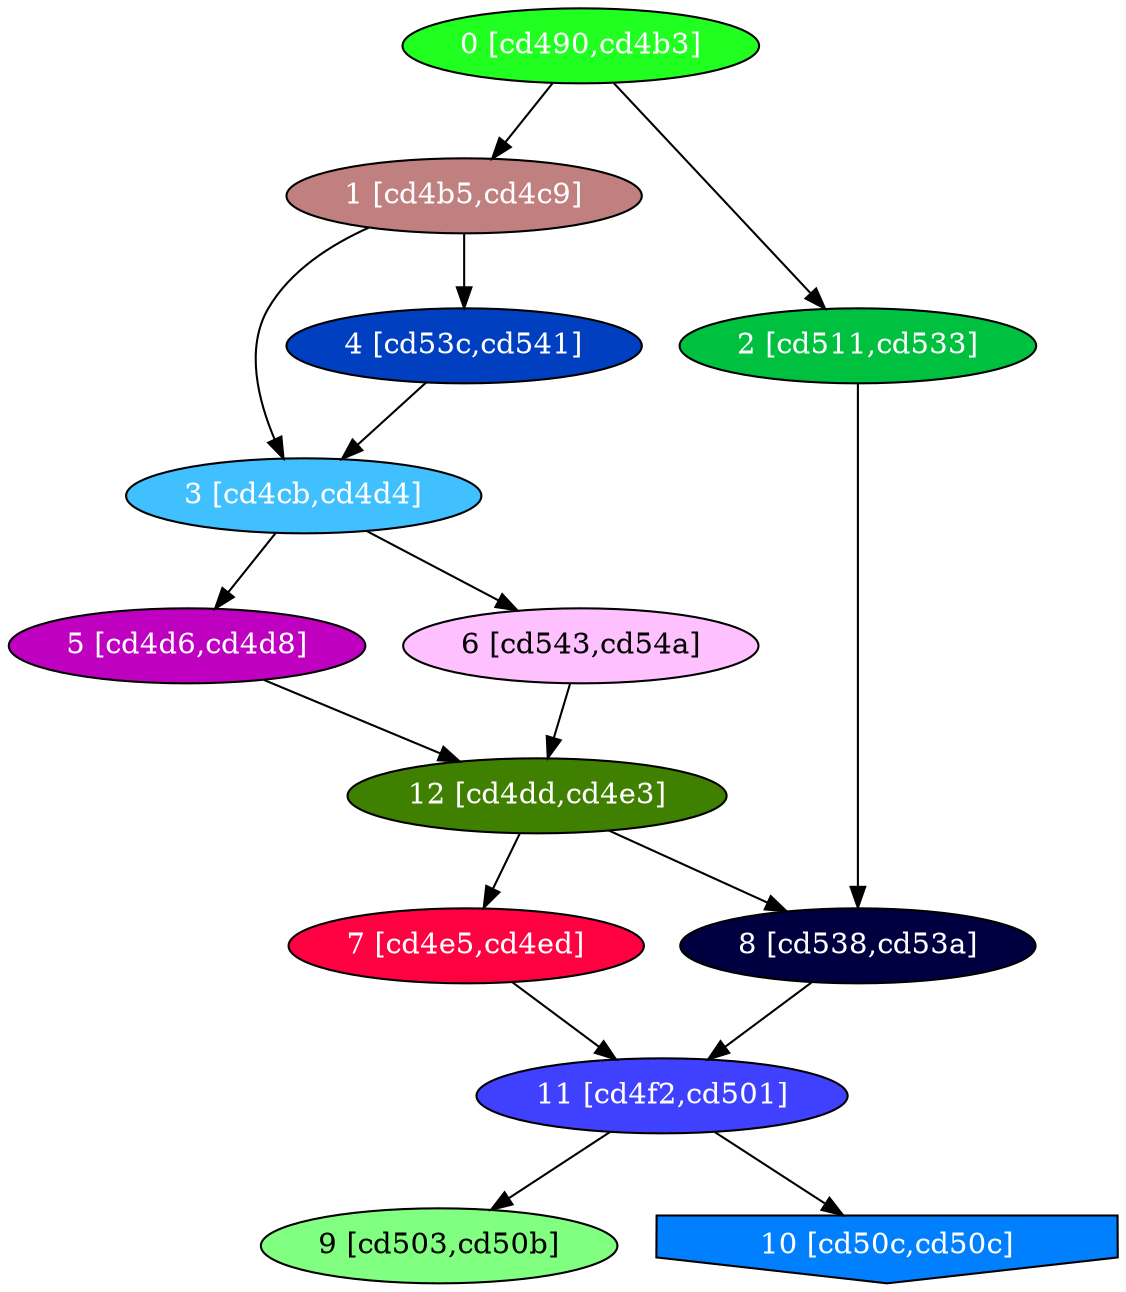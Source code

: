 diGraph libnss3{
	libnss3_0  [style=filled fillcolor="#20FF20" fontcolor="#ffffff" shape=oval label="0 [cd490,cd4b3]"]
	libnss3_1  [style=filled fillcolor="#C08080" fontcolor="#ffffff" shape=oval label="1 [cd4b5,cd4c9]"]
	libnss3_2  [style=filled fillcolor="#00C040" fontcolor="#ffffff" shape=oval label="2 [cd511,cd533]"]
	libnss3_3  [style=filled fillcolor="#40C0FF" fontcolor="#ffffff" shape=oval label="3 [cd4cb,cd4d4]"]
	libnss3_4  [style=filled fillcolor="#0040C0" fontcolor="#ffffff" shape=oval label="4 [cd53c,cd541]"]
	libnss3_5  [style=filled fillcolor="#C000C0" fontcolor="#ffffff" shape=oval label="5 [cd4d6,cd4d8]"]
	libnss3_6  [style=filled fillcolor="#FFC0FF" fontcolor="#000000" shape=oval label="6 [cd543,cd54a]"]
	libnss3_7  [style=filled fillcolor="#FF0040" fontcolor="#ffffff" shape=oval label="7 [cd4e5,cd4ed]"]
	libnss3_8  [style=filled fillcolor="#000040" fontcolor="#ffffff" shape=oval label="8 [cd538,cd53a]"]
	libnss3_9  [style=filled fillcolor="#80FF80" fontcolor="#000000" shape=oval label="9 [cd503,cd50b]"]
	libnss3_a  [style=filled fillcolor="#0080FF" fontcolor="#ffffff" shape=invhouse label="10 [cd50c,cd50c]"]
	libnss3_b  [style=filled fillcolor="#4040FF" fontcolor="#ffffff" shape=oval label="11 [cd4f2,cd501]"]
	libnss3_c  [style=filled fillcolor="#408000" fontcolor="#ffffff" shape=oval label="12 [cd4dd,cd4e3]"]

	libnss3_0 -> libnss3_1
	libnss3_0 -> libnss3_2
	libnss3_1 -> libnss3_3
	libnss3_1 -> libnss3_4
	libnss3_2 -> libnss3_8
	libnss3_3 -> libnss3_5
	libnss3_3 -> libnss3_6
	libnss3_4 -> libnss3_3
	libnss3_5 -> libnss3_c
	libnss3_6 -> libnss3_c
	libnss3_7 -> libnss3_b
	libnss3_8 -> libnss3_b
	libnss3_b -> libnss3_9
	libnss3_b -> libnss3_a
	libnss3_c -> libnss3_7
	libnss3_c -> libnss3_8
}
